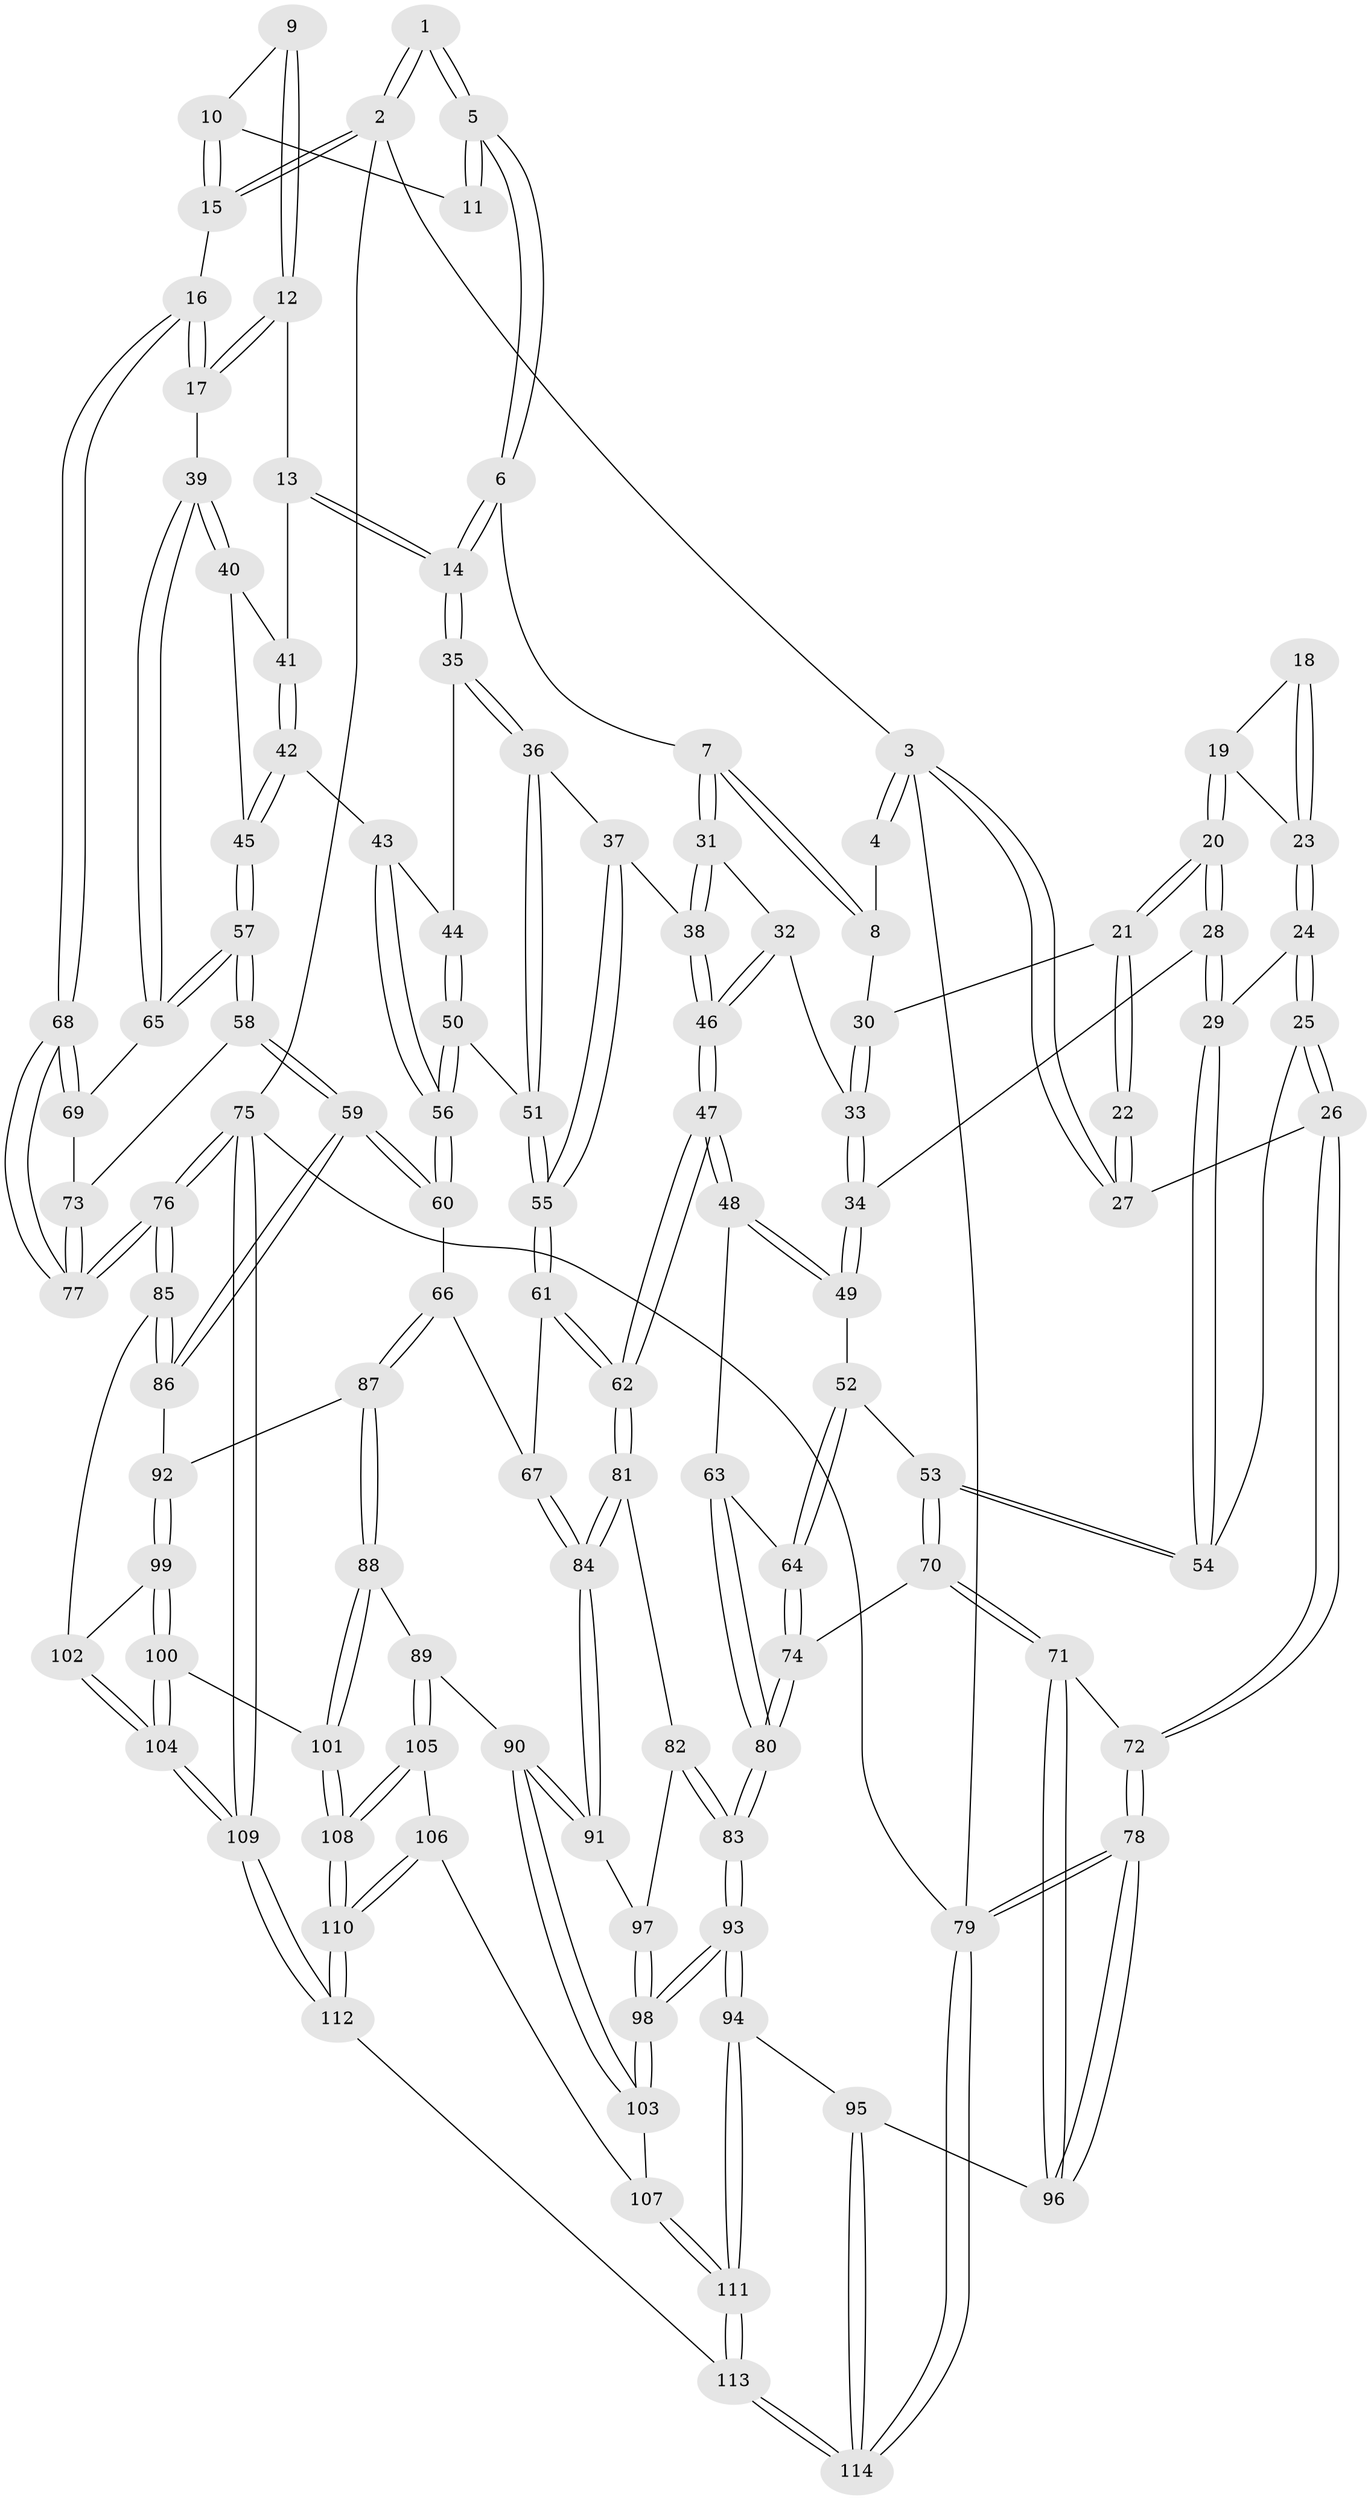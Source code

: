 // Generated by graph-tools (version 1.1) at 2025/16/03/09/25 04:16:50]
// undirected, 114 vertices, 282 edges
graph export_dot {
graph [start="1"]
  node [color=gray90,style=filled];
  1 [pos="+0.6055113938665444+0"];
  2 [pos="+1+0"];
  3 [pos="+0+0"];
  4 [pos="+0.3653817203944901+0"];
  5 [pos="+0.6273963156412256+0.056303174131862296"];
  6 [pos="+0.5925239116799151+0.17043483835501755"];
  7 [pos="+0.5092997274916886+0.19995159544482313"];
  8 [pos="+0.2947866364055854+0.17547689479056466"];
  9 [pos="+0.8597523046907573+0.16069400501486147"];
  10 [pos="+1+0.055616847648333106"];
  11 [pos="+0.6628192057835447+0.06361057830698849"];
  12 [pos="+0.8291182789371457+0.22753313245810664"];
  13 [pos="+0.7726999693327203+0.2732238424683968"];
  14 [pos="+0.6706414391649091+0.2706505294406942"];
  15 [pos="+1+0"];
  16 [pos="+1+0.29310690446625054"];
  17 [pos="+1+0.3283436943261708"];
  18 [pos="+0.0532772755863861+0.3002356131126756"];
  19 [pos="+0.11626091687371466+0.2997051307831473"];
  20 [pos="+0.18188185277697722+0.2878396096323915"];
  21 [pos="+0.21317835737730445+0.18963548089540228"];
  22 [pos="+0.013027830825324637+0.09231453539054926"];
  23 [pos="+0.05081387229248305+0.3216096647695534"];
  24 [pos="+0.046432335157561136+0.33221983534937477"];
  25 [pos="+0+0.3775104810902794"];
  26 [pos="+0+0.3778966665130241"];
  27 [pos="+0+0"];
  28 [pos="+0.16590193845436688+0.3735148968842013"];
  29 [pos="+0.1448037134772407+0.4018047272362211"];
  30 [pos="+0.2945435675563746+0.17563108008573547"];
  31 [pos="+0.485655043277243+0.2880613440523432"];
  32 [pos="+0.3662932439546108+0.3845720813922266"];
  33 [pos="+0.34589092294605034+0.38180676095754956"];
  34 [pos="+0.3162184706953729+0.41708087279728606"];
  35 [pos="+0.6627707672663873+0.3539753727818058"];
  36 [pos="+0.6345093170816456+0.39178534588908426"];
  37 [pos="+0.5346865716648214+0.4436586462905628"];
  38 [pos="+0.4903897301333977+0.449081941725228"];
  39 [pos="+1+0.3290680253498041"];
  40 [pos="+0.8858014291171621+0.35003315835915627"];
  41 [pos="+0.8348496932309106+0.3342354181760977"];
  42 [pos="+0.78791521698766+0.4578532040946595"];
  43 [pos="+0.7765560093621846+0.45856150794514017"];
  44 [pos="+0.6661484752933615+0.3572751490857401"];
  45 [pos="+0.8483997075844575+0.4815645108391918"];
  46 [pos="+0.48853796958960144+0.4505021606287072"];
  47 [pos="+0.4423140336715376+0.5663206485900623"];
  48 [pos="+0.4297993346284812+0.5643068750891235"];
  49 [pos="+0.31613682166024915+0.4180455699919091"];
  50 [pos="+0.7087796000615684+0.5175028441806938"];
  51 [pos="+0.654249872315613+0.5029864957071398"];
  52 [pos="+0.27495138321948176+0.49268426028478496"];
  53 [pos="+0.13993419162338616+0.5040332306333853"];
  54 [pos="+0.13670971121780584+0.4224443801512878"];
  55 [pos="+0.6148315007313037+0.5457451211931795"];
  56 [pos="+0.7304754508595197+0.5251515640259766"];
  57 [pos="+0.8834300290616456+0.5124907405940075"];
  58 [pos="+0.8573809394824478+0.6028429703861082"];
  59 [pos="+0.8017980337384039+0.6406705515786456"];
  60 [pos="+0.741469306013501+0.6180322923376613"];
  61 [pos="+0.604964446108364+0.5928688366778977"];
  62 [pos="+0.4524614396559848+0.5826032673586338"];
  63 [pos="+0.4160277082092583+0.5658752111897968"];
  64 [pos="+0.3176753717334372+0.5598521156176631"];
  65 [pos="+0.912052403485268+0.5026029561749262"];
  66 [pos="+0.6576688249984836+0.6440268972886357"];
  67 [pos="+0.6215852580292426+0.611881199685099"];
  68 [pos="+1+0.6577780696425705"];
  69 [pos="+0.9843964378538458+0.5693059558503307"];
  70 [pos="+0.11193751040247181+0.5671410947477986"];
  71 [pos="+0+0.6254771987073584"];
  72 [pos="+0+0.618272947864387"];
  73 [pos="+0.9120017214339462+0.6289781425334292"];
  74 [pos="+0.227071070577189+0.6458772924944883"];
  75 [pos="+1+1"];
  76 [pos="+1+1"];
  77 [pos="+1+0.9084172334774846"];
  78 [pos="+0+1"];
  79 [pos="+0+1"];
  80 [pos="+0.25837693835073333+0.7208099882857247"];
  81 [pos="+0.45243995440125795+0.6327918279260777"];
  82 [pos="+0.33077645496294183+0.7087427856700355"];
  83 [pos="+0.25855919950396256+0.7215806625264658"];
  84 [pos="+0.48417075734625+0.7209463719834567"];
  85 [pos="+0.8521912856272648+0.7913403439561979"];
  86 [pos="+0.8093443670111643+0.6922130780406024"];
  87 [pos="+0.6321483561937946+0.7367247687278876"];
  88 [pos="+0.5384388659520918+0.781250444562888"];
  89 [pos="+0.5319232015479322+0.7806820072132199"];
  90 [pos="+0.49466140532867475+0.7583073685434322"];
  91 [pos="+0.492439433235574+0.7549666379253127"];
  92 [pos="+0.6758979716625404+0.7679016490811099"];
  93 [pos="+0.23574693261222238+0.8278940691318817"];
  94 [pos="+0.2261621996164802+0.8361039812795111"];
  95 [pos="+0.19016970556426552+0.8435182600004882"];
  96 [pos="+0.12674180495591209+0.810442656592287"];
  97 [pos="+0.4204600703795731+0.7519926214626242"];
  98 [pos="+0.24468321739871446+0.8291500280689037"];
  99 [pos="+0.6966031646218821+0.7962335624631882"];
  100 [pos="+0.6551092641955237+0.94490644428546"];
  101 [pos="+0.5607987417890856+0.8148923069412388"];
  102 [pos="+0.7867150877136205+0.8147490444422073"];
  103 [pos="+0.3720034176349252+0.8650206703247206"];
  104 [pos="+0.6786791330045981+1"];
  105 [pos="+0.5013213126367986+0.8667817204453235"];
  106 [pos="+0.43307173174684643+0.9053480974881314"];
  107 [pos="+0.396531587710051+0.8988198171823086"];
  108 [pos="+0.534465239348023+0.9828345516285377"];
  109 [pos="+0.6852568381543452+1"];
  110 [pos="+0.5494487579677838+1"];
  111 [pos="+0.35131585886507544+1"];
  112 [pos="+0.6319121365900601+1"];
  113 [pos="+0.36398014828303266+1"];
  114 [pos="+0+1"];
  1 -- 2;
  1 -- 2;
  1 -- 5;
  1 -- 5;
  2 -- 3;
  2 -- 15;
  2 -- 15;
  2 -- 75;
  3 -- 4;
  3 -- 4;
  3 -- 27;
  3 -- 27;
  3 -- 79;
  4 -- 8;
  5 -- 6;
  5 -- 6;
  5 -- 11;
  5 -- 11;
  6 -- 7;
  6 -- 14;
  6 -- 14;
  7 -- 8;
  7 -- 8;
  7 -- 31;
  7 -- 31;
  8 -- 30;
  9 -- 10;
  9 -- 12;
  9 -- 12;
  10 -- 11;
  10 -- 15;
  10 -- 15;
  12 -- 13;
  12 -- 17;
  12 -- 17;
  13 -- 14;
  13 -- 14;
  13 -- 41;
  14 -- 35;
  14 -- 35;
  15 -- 16;
  16 -- 17;
  16 -- 17;
  16 -- 68;
  16 -- 68;
  17 -- 39;
  18 -- 19;
  18 -- 23;
  18 -- 23;
  19 -- 20;
  19 -- 20;
  19 -- 23;
  20 -- 21;
  20 -- 21;
  20 -- 28;
  20 -- 28;
  21 -- 22;
  21 -- 22;
  21 -- 30;
  22 -- 27;
  22 -- 27;
  23 -- 24;
  23 -- 24;
  24 -- 25;
  24 -- 25;
  24 -- 29;
  25 -- 26;
  25 -- 26;
  25 -- 54;
  26 -- 27;
  26 -- 72;
  26 -- 72;
  28 -- 29;
  28 -- 29;
  28 -- 34;
  29 -- 54;
  29 -- 54;
  30 -- 33;
  30 -- 33;
  31 -- 32;
  31 -- 38;
  31 -- 38;
  32 -- 33;
  32 -- 46;
  32 -- 46;
  33 -- 34;
  33 -- 34;
  34 -- 49;
  34 -- 49;
  35 -- 36;
  35 -- 36;
  35 -- 44;
  36 -- 37;
  36 -- 51;
  36 -- 51;
  37 -- 38;
  37 -- 55;
  37 -- 55;
  38 -- 46;
  38 -- 46;
  39 -- 40;
  39 -- 40;
  39 -- 65;
  39 -- 65;
  40 -- 41;
  40 -- 45;
  41 -- 42;
  41 -- 42;
  42 -- 43;
  42 -- 45;
  42 -- 45;
  43 -- 44;
  43 -- 56;
  43 -- 56;
  44 -- 50;
  44 -- 50;
  45 -- 57;
  45 -- 57;
  46 -- 47;
  46 -- 47;
  47 -- 48;
  47 -- 48;
  47 -- 62;
  47 -- 62;
  48 -- 49;
  48 -- 49;
  48 -- 63;
  49 -- 52;
  50 -- 51;
  50 -- 56;
  50 -- 56;
  51 -- 55;
  51 -- 55;
  52 -- 53;
  52 -- 64;
  52 -- 64;
  53 -- 54;
  53 -- 54;
  53 -- 70;
  53 -- 70;
  55 -- 61;
  55 -- 61;
  56 -- 60;
  56 -- 60;
  57 -- 58;
  57 -- 58;
  57 -- 65;
  57 -- 65;
  58 -- 59;
  58 -- 59;
  58 -- 73;
  59 -- 60;
  59 -- 60;
  59 -- 86;
  59 -- 86;
  60 -- 66;
  61 -- 62;
  61 -- 62;
  61 -- 67;
  62 -- 81;
  62 -- 81;
  63 -- 64;
  63 -- 80;
  63 -- 80;
  64 -- 74;
  64 -- 74;
  65 -- 69;
  66 -- 67;
  66 -- 87;
  66 -- 87;
  67 -- 84;
  67 -- 84;
  68 -- 69;
  68 -- 69;
  68 -- 77;
  68 -- 77;
  69 -- 73;
  70 -- 71;
  70 -- 71;
  70 -- 74;
  71 -- 72;
  71 -- 96;
  71 -- 96;
  72 -- 78;
  72 -- 78;
  73 -- 77;
  73 -- 77;
  74 -- 80;
  74 -- 80;
  75 -- 76;
  75 -- 76;
  75 -- 109;
  75 -- 109;
  75 -- 79;
  76 -- 77;
  76 -- 77;
  76 -- 85;
  76 -- 85;
  78 -- 79;
  78 -- 79;
  78 -- 96;
  78 -- 96;
  79 -- 114;
  79 -- 114;
  80 -- 83;
  80 -- 83;
  81 -- 82;
  81 -- 84;
  81 -- 84;
  82 -- 83;
  82 -- 83;
  82 -- 97;
  83 -- 93;
  83 -- 93;
  84 -- 91;
  84 -- 91;
  85 -- 86;
  85 -- 86;
  85 -- 102;
  86 -- 92;
  87 -- 88;
  87 -- 88;
  87 -- 92;
  88 -- 89;
  88 -- 101;
  88 -- 101;
  89 -- 90;
  89 -- 105;
  89 -- 105;
  90 -- 91;
  90 -- 91;
  90 -- 103;
  90 -- 103;
  91 -- 97;
  92 -- 99;
  92 -- 99;
  93 -- 94;
  93 -- 94;
  93 -- 98;
  93 -- 98;
  94 -- 95;
  94 -- 111;
  94 -- 111;
  95 -- 96;
  95 -- 114;
  95 -- 114;
  97 -- 98;
  97 -- 98;
  98 -- 103;
  98 -- 103;
  99 -- 100;
  99 -- 100;
  99 -- 102;
  100 -- 101;
  100 -- 104;
  100 -- 104;
  101 -- 108;
  101 -- 108;
  102 -- 104;
  102 -- 104;
  103 -- 107;
  104 -- 109;
  104 -- 109;
  105 -- 106;
  105 -- 108;
  105 -- 108;
  106 -- 107;
  106 -- 110;
  106 -- 110;
  107 -- 111;
  107 -- 111;
  108 -- 110;
  108 -- 110;
  109 -- 112;
  109 -- 112;
  110 -- 112;
  110 -- 112;
  111 -- 113;
  111 -- 113;
  112 -- 113;
  113 -- 114;
  113 -- 114;
}
